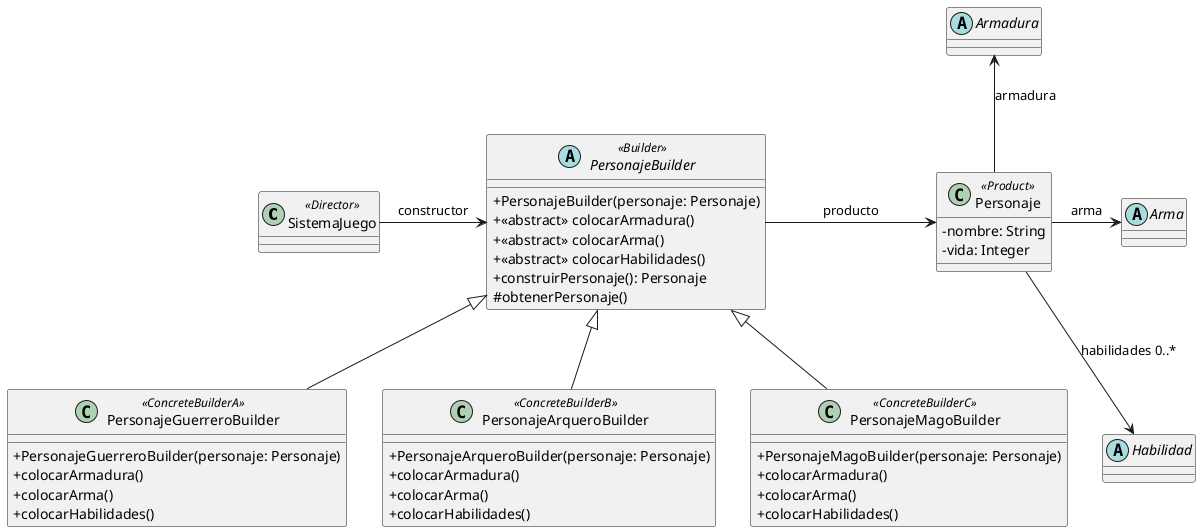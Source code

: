 @startuml

skinparam classAttributeIconSize 0

class SistemaJuego <<Director>> {}

abstract class PersonajeBuilder <<Builder>> {
+PersonajeBuilder(personaje: Personaje)
+<<abstract>> colocarArmadura()
+<<abstract>> colocarArma()
+<<abstract>> colocarHabilidades()
+construirPersonaje(): Personaje
#obtenerPersonaje()
}

class PersonajeGuerreroBuilder <<ConcreteBuilderA>> extends PersonajeBuilder {
+PersonajeGuerreroBuilder(personaje: Personaje)
+colocarArmadura()
+colocarArma()
+colocarHabilidades()
}
class PersonajeArqueroBuilder <<ConcreteBuilderB>> extends PersonajeBuilder {
+PersonajeArqueroBuilder(personaje: Personaje)
+colocarArmadura()
+colocarArma()
+colocarHabilidades()
}
class PersonajeMagoBuilder <<ConcreteBuilderC>> extends PersonajeBuilder {
+PersonajeMagoBuilder(personaje: Personaje)
+colocarArmadura()
+colocarArma()
+colocarHabilidades()
}

class Personaje <<Product>> {
-nombre: String
-vida: Integer
}

abstract class Armadura {}
abstract class Arma {}
abstract class Habilidad {}

SistemaJuego -right-> PersonajeBuilder: constructor
PersonajeBuilder -right-> Personaje: producto

Personaje -up-> Armadura: armadura
Personaje -right-> Arma: arma
Personaje -down-> Habilidad: habilidades 0..*

@enduml
